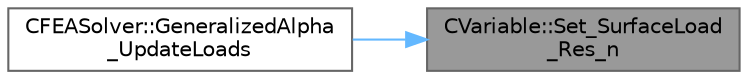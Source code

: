digraph "CVariable::Set_SurfaceLoad_Res_n"
{
 // LATEX_PDF_SIZE
  bgcolor="transparent";
  edge [fontname=Helvetica,fontsize=10,labelfontname=Helvetica,labelfontsize=10];
  node [fontname=Helvetica,fontsize=10,shape=box,height=0.2,width=0.4];
  rankdir="RL";
  Node1 [id="Node000001",label="CVariable::Set_SurfaceLoad\l_Res_n",height=0.2,width=0.4,color="gray40", fillcolor="grey60", style="filled", fontcolor="black",tooltip="A virtual member."];
  Node1 -> Node2 [id="edge1_Node000001_Node000002",dir="back",color="steelblue1",style="solid",tooltip=" "];
  Node2 [id="Node000002",label="CFEASolver::GeneralizedAlpha\l_UpdateLoads",height=0.2,width=0.4,color="grey40", fillcolor="white", style="filled",URL="$classCFEASolver.html#a8a42e7e8682d3642e0c61ed947a04769",tooltip="Update the solution using an implicit Generalized Alpha solver."];
}
